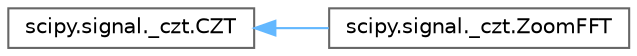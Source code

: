 digraph "Graphical Class Hierarchy"
{
 // LATEX_PDF_SIZE
  bgcolor="transparent";
  edge [fontname=Helvetica,fontsize=10,labelfontname=Helvetica,labelfontsize=10];
  node [fontname=Helvetica,fontsize=10,shape=box,height=0.2,width=0.4];
  rankdir="LR";
  Node0 [id="Node000000",label="scipy.signal._czt.CZT",height=0.2,width=0.4,color="grey40", fillcolor="white", style="filled",URL="$dc/da1/classscipy_1_1signal_1_1__czt_1_1CZT.html",tooltip=" "];
  Node0 -> Node1 [id="edge5286_Node000000_Node000001",dir="back",color="steelblue1",style="solid",tooltip=" "];
  Node1 [id="Node000001",label="scipy.signal._czt.ZoomFFT",height=0.2,width=0.4,color="grey40", fillcolor="white", style="filled",URL="$df/df8/classscipy_1_1signal_1_1__czt_1_1ZoomFFT.html",tooltip=" "];
}
